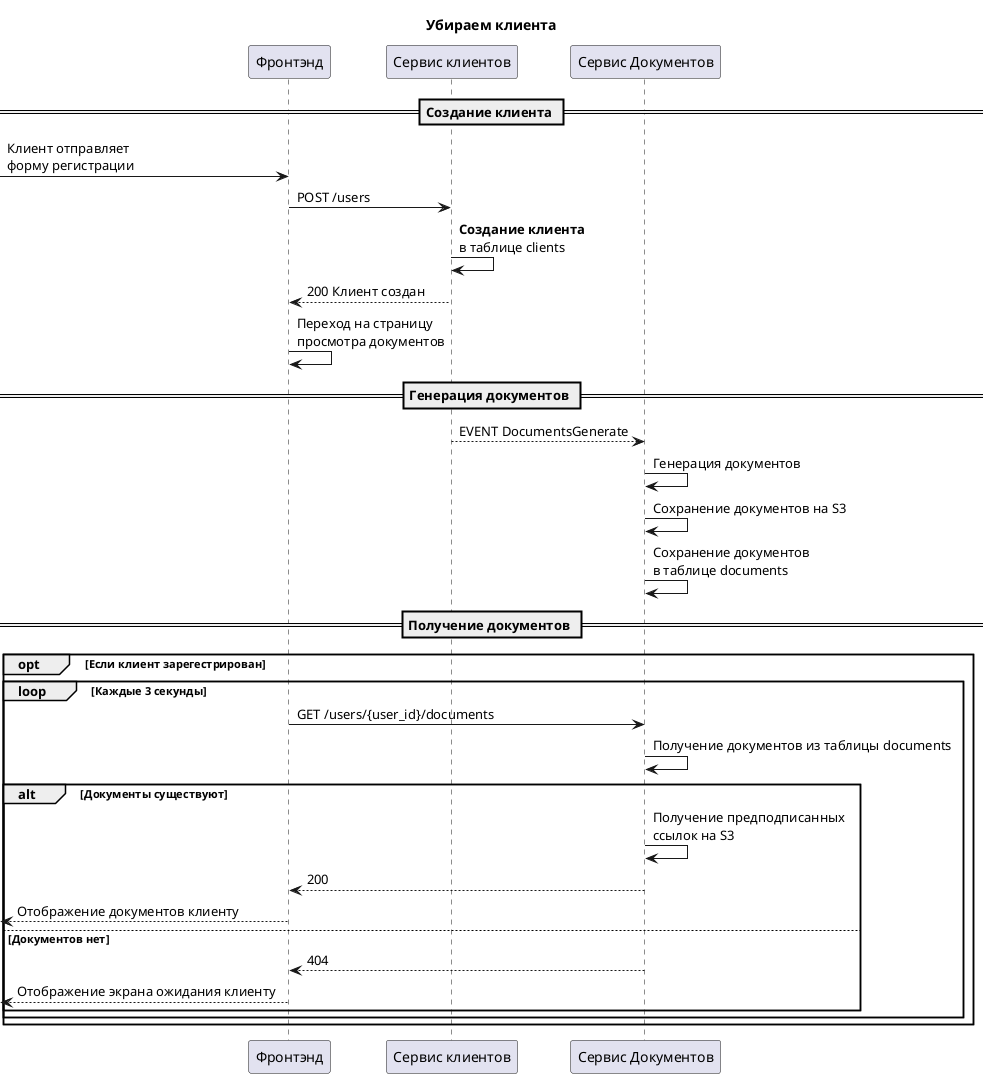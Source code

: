 @startuml Широкая диаграмма

title Убираем клиента

'__ АКТОРЫ __
participant "Фронтэнд" as Frontend
participant "Сервис клиентов" as Service_Clients
participant "Сервис Документов" as Service_Documents

'__ ВЗАИМОДЕЙСТВИЕ __
== Создание клиента ==
-> Frontend : Клиент отправляет \nформу регистрации
Frontend -> Service_Clients: POST /users
Service_Clients-> Service_Clients : <b>Создание клиента</b> \nв таблице clients
Service_Clients --> Frontend : 200 Клиент создан
Frontend -> Frontend : Переход на страницу \nпросмотра документов 

== Генерация документов ==
Service_Clients --> Service_Documents: EVENT DocumentsGenerate
Service_Documents -> Service_Documents : Генерация документов
Service_Documents -> Service_Documents : Сохранение документов на S3
Service_Documents -> Service_Documents : Сохранение документов \nв таблице documents


== Получение документов ==
opt Если клиент зарегестрирован
    loop Каждые 3 секунды
        Frontend -> Service_Documents : GET /users/{user_id}/documents
        Service_Documents -> Service_Documents : Получение документов из таблицы documents
        alt Документы существуют
            Service_Documents -> Service_Documents : Получение предподписанных \nссылок на S3
            Service_Documents --> Frontend : 200
            <-- Frontend : Отображение документов клиенту
        else Документов нет
            Service_Documents --> Frontend : 404
            <-- Frontend : Отображение экрана ожидания клиенту
        end
    end
end

@enduml